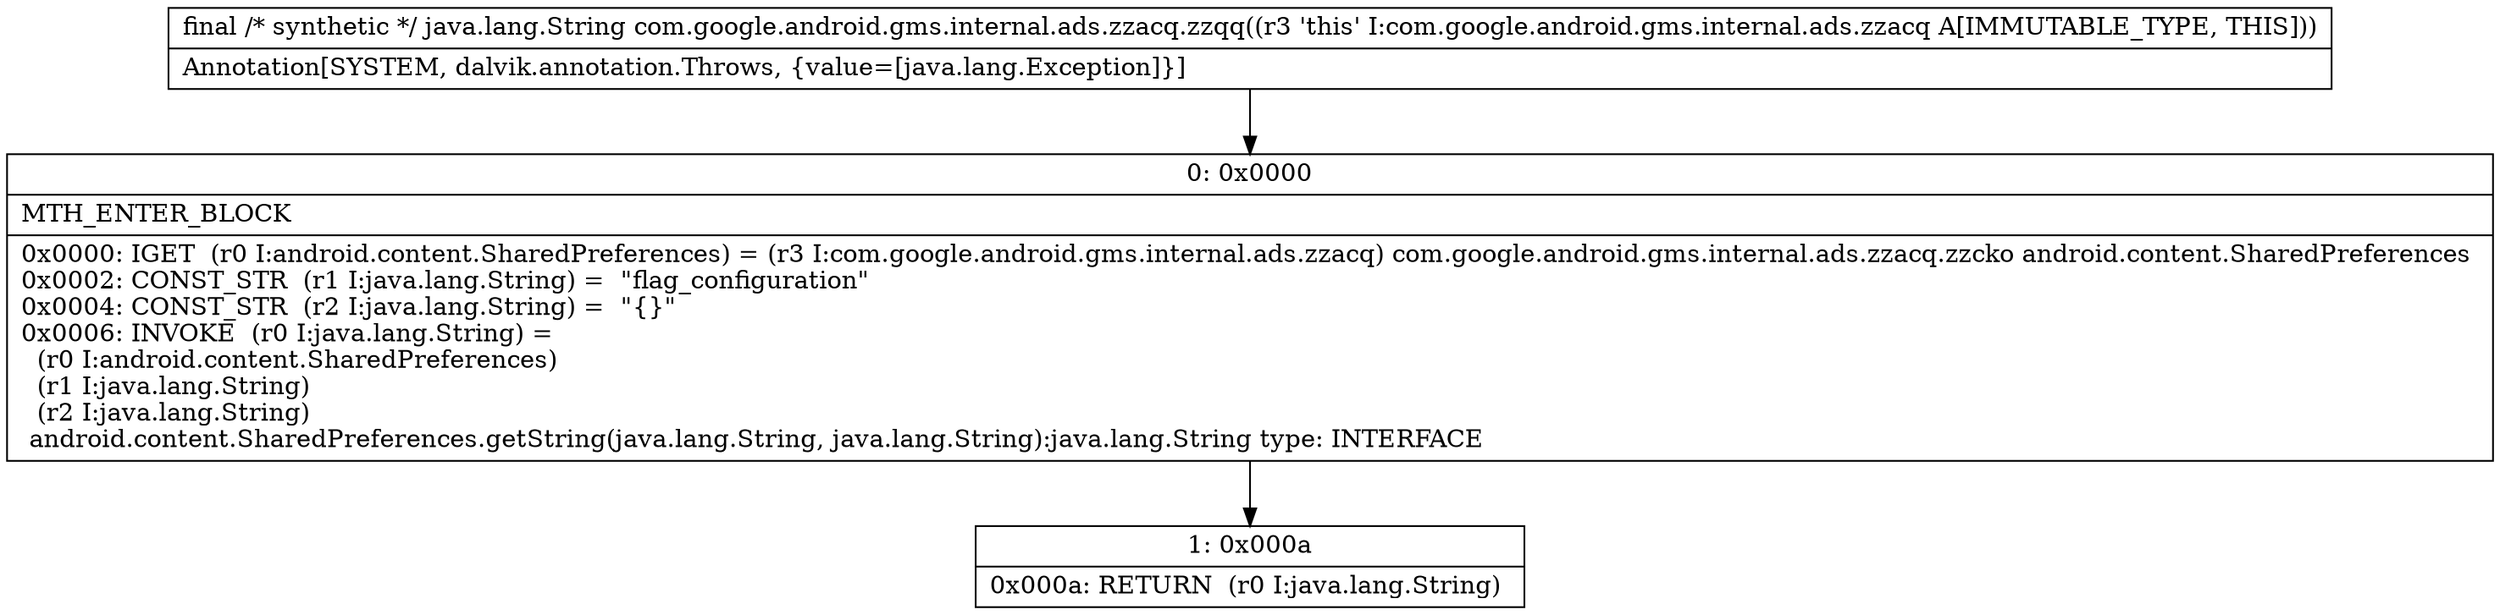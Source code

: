 digraph "CFG forcom.google.android.gms.internal.ads.zzacq.zzqq()Ljava\/lang\/String;" {
Node_0 [shape=record,label="{0\:\ 0x0000|MTH_ENTER_BLOCK\l|0x0000: IGET  (r0 I:android.content.SharedPreferences) = (r3 I:com.google.android.gms.internal.ads.zzacq) com.google.android.gms.internal.ads.zzacq.zzcko android.content.SharedPreferences \l0x0002: CONST_STR  (r1 I:java.lang.String) =  \"flag_configuration\" \l0x0004: CONST_STR  (r2 I:java.lang.String) =  \"\{\}\" \l0x0006: INVOKE  (r0 I:java.lang.String) = \l  (r0 I:android.content.SharedPreferences)\l  (r1 I:java.lang.String)\l  (r2 I:java.lang.String)\l android.content.SharedPreferences.getString(java.lang.String, java.lang.String):java.lang.String type: INTERFACE \l}"];
Node_1 [shape=record,label="{1\:\ 0x000a|0x000a: RETURN  (r0 I:java.lang.String) \l}"];
MethodNode[shape=record,label="{final \/* synthetic *\/ java.lang.String com.google.android.gms.internal.ads.zzacq.zzqq((r3 'this' I:com.google.android.gms.internal.ads.zzacq A[IMMUTABLE_TYPE, THIS]))  | Annotation[SYSTEM, dalvik.annotation.Throws, \{value=[java.lang.Exception]\}]\l}"];
MethodNode -> Node_0;
Node_0 -> Node_1;
}

